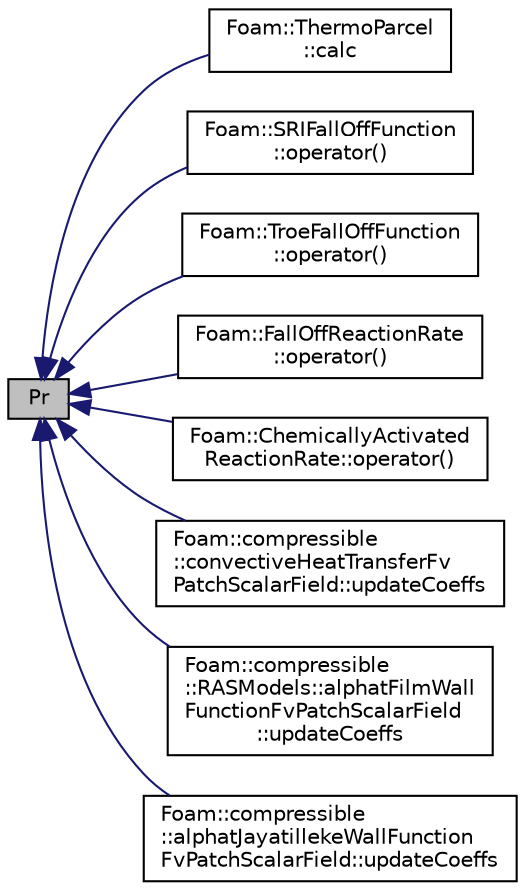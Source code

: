 digraph "Pr"
{
  bgcolor="transparent";
  edge [fontname="Helvetica",fontsize="10",labelfontname="Helvetica",labelfontsize="10"];
  node [fontname="Helvetica",fontsize="10",shape=record];
  rankdir="LR";
  Node1 [label="Pr",height=0.2,width=0.4,color="black", fillcolor="grey75", style="filled", fontcolor="black"];
  Node1 -> Node2 [dir="back",color="midnightblue",fontsize="10",style="solid",fontname="Helvetica"];
  Node2 [label="Foam::ThermoParcel\l::calc",height=0.2,width=0.4,color="black",URL="$a02592.html#a1c2aa9de8e2381d1a7be78bd687fd255",tooltip="Update parcel properties over the time interval. "];
  Node1 -> Node3 [dir="back",color="midnightblue",fontsize="10",style="solid",fontname="Helvetica"];
  Node3 [label="Foam::SRIFallOffFunction\l::operator()",height=0.2,width=0.4,color="black",URL="$a02415.html#acc4fa778dc0b4fe704ed261caa180472"];
  Node1 -> Node4 [dir="back",color="midnightblue",fontsize="10",style="solid",fontname="Helvetica"];
  Node4 [label="Foam::TroeFallOffFunction\l::operator()",height=0.2,width=0.4,color="black",URL="$a02690.html#acc4fa778dc0b4fe704ed261caa180472"];
  Node1 -> Node5 [dir="back",color="midnightblue",fontsize="10",style="solid",fontname="Helvetica"];
  Node5 [label="Foam::FallOffReactionRate\l::operator()",height=0.2,width=0.4,color="black",URL="$a00746.html#abe0b10bb3df1861811204e73e20cd925"];
  Node1 -> Node6 [dir="back",color="midnightblue",fontsize="10",style="solid",fontname="Helvetica"];
  Node6 [label="Foam::ChemicallyActivated\lReactionRate::operator()",height=0.2,width=0.4,color="black",URL="$a00268.html#abe0b10bb3df1861811204e73e20cd925"];
  Node1 -> Node7 [dir="back",color="midnightblue",fontsize="10",style="solid",fontname="Helvetica"];
  Node7 [label="Foam::compressible\l::convectiveHeatTransferFv\lPatchScalarField::updateCoeffs",height=0.2,width=0.4,color="black",URL="$a00403.html#a7e24eafac629d3733181cd942d4c902f",tooltip="Update the coefficients associated with the patch field. "];
  Node1 -> Node8 [dir="back",color="midnightblue",fontsize="10",style="solid",fontname="Helvetica"];
  Node8 [label="Foam::compressible\l::RASModels::alphatFilmWall\lFunctionFvPatchScalarField\l::updateCoeffs",height=0.2,width=0.4,color="black",URL="$a00039.html#a7e24eafac629d3733181cd942d4c902f",tooltip="Update the coefficients associated with the patch field. "];
  Node1 -> Node9 [dir="back",color="midnightblue",fontsize="10",style="solid",fontname="Helvetica"];
  Node9 [label="Foam::compressible\l::alphatJayatillekeWallFunction\lFvPatchScalarField::updateCoeffs",height=0.2,width=0.4,color="black",URL="$a00041.html#a7e24eafac629d3733181cd942d4c902f",tooltip="Update the coefficients associated with the patch field. "];
}
